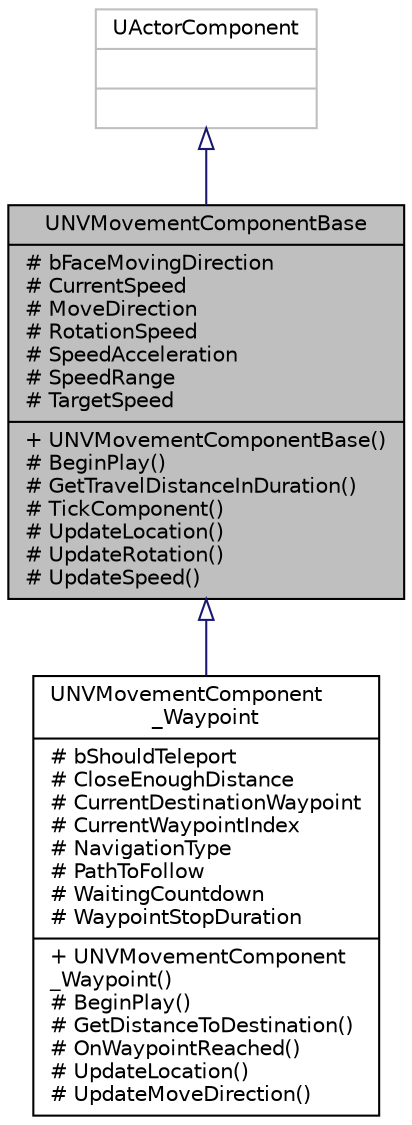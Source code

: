 digraph "UNVMovementComponentBase"
{
  edge [fontname="Helvetica",fontsize="10",labelfontname="Helvetica",labelfontsize="10"];
  node [fontname="Helvetica",fontsize="10",shape=record];
  Node1 [label="{UNVMovementComponentBase\n|# bFaceMovingDirection\l# CurrentSpeed\l# MoveDirection\l# RotationSpeed\l# SpeedAcceleration\l# SpeedRange\l# TargetSpeed\l|+ UNVMovementComponentBase()\l# BeginPlay()\l# GetTravelDistanceInDuration()\l# TickComponent()\l# UpdateLocation()\l# UpdateRotation()\l# UpdateSpeed()\l}",height=0.2,width=0.4,color="black", fillcolor="grey75", style="filled", fontcolor="black"];
  Node2 -> Node1 [dir="back",color="midnightblue",fontsize="10",style="solid",arrowtail="onormal",fontname="Helvetica"];
  Node2 [label="{UActorComponent\n||}",height=0.2,width=0.4,color="grey75", fillcolor="white", style="filled"];
  Node1 -> Node3 [dir="back",color="midnightblue",fontsize="10",style="solid",arrowtail="onormal",fontname="Helvetica"];
  Node3 [label="{UNVMovementComponent\l_Waypoint\n|# bShouldTeleport\l# CloseEnoughDistance\l# CurrentDestinationWaypoint\l# CurrentWaypointIndex\l# NavigationType\l# PathToFollow\l# WaitingCountdown\l# WaypointStopDuration\l|+ UNVMovementComponent\l_Waypoint()\l# BeginPlay()\l# GetDistanceToDestination()\l# OnWaypointReached()\l# UpdateLocation()\l# UpdateMoveDirection()\l}",height=0.2,width=0.4,color="black", fillcolor="white", style="filled",URL="$class_u_n_v_movement_component___waypoint.html"];
}
